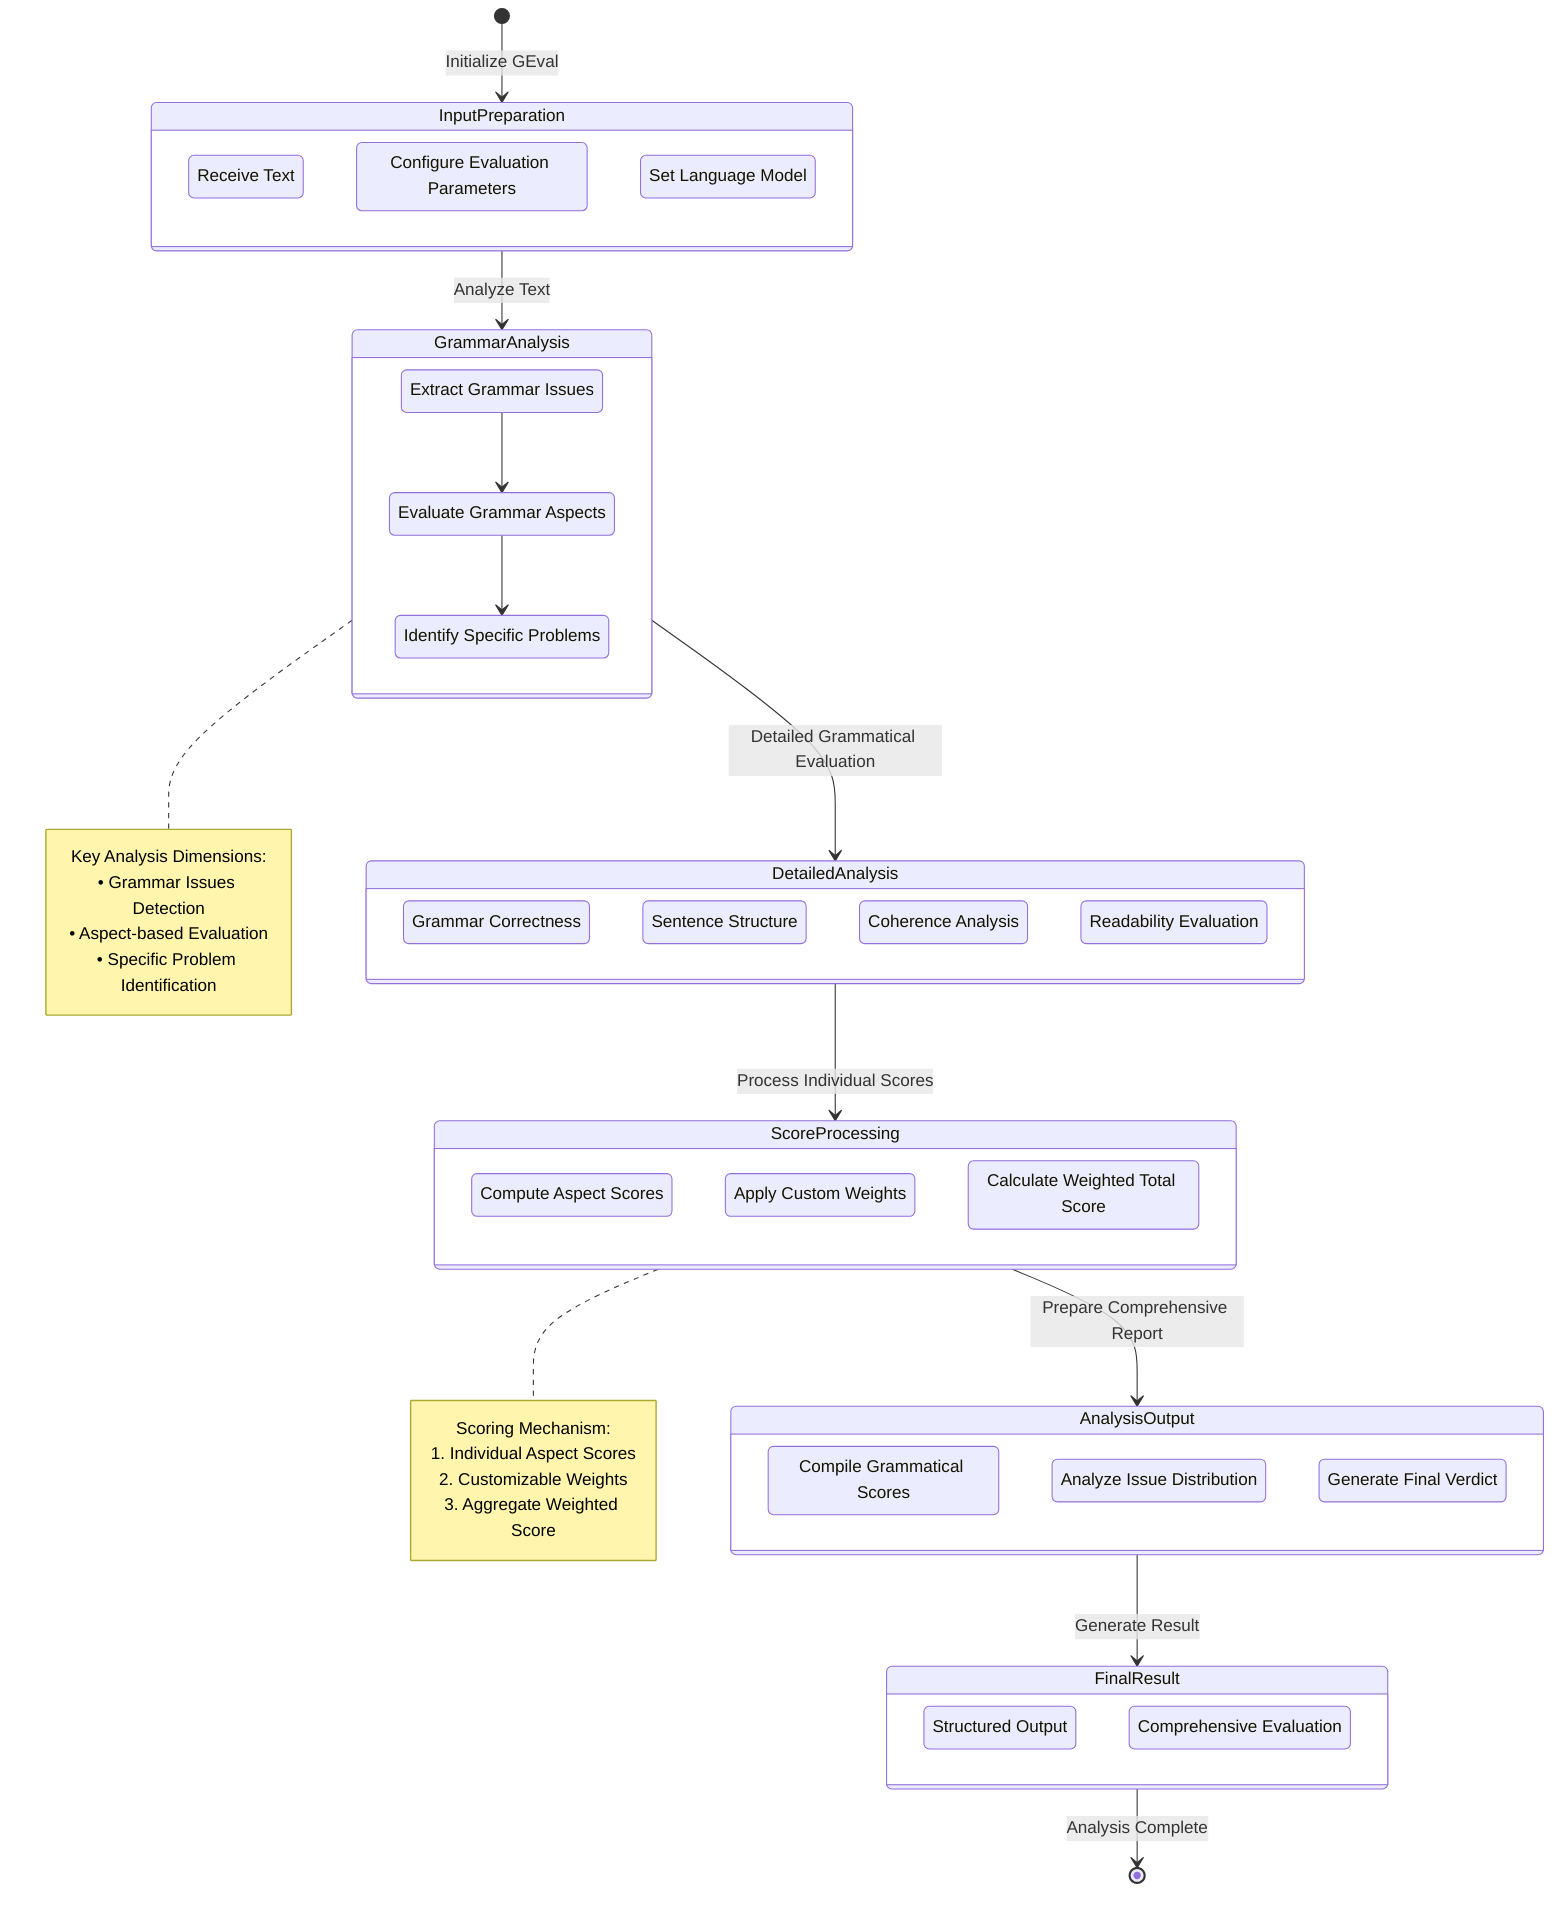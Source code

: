 stateDiagram-v2
    direction TB
    
    [*] --> InputPreparation : Initialize GEval
    
    state InputPreparation {
        text : Receive Text
        config : Configure Evaluation Parameters
        model : Set Language Model
    }
    
    state GrammarAnalysis {
        direction TB
        issues : Extract Grammar Issues
        aspects : Evaluate Grammar Aspects
        subissues : Identify Specific Problems
        
        issues --> aspects
        aspects --> subissues
    }
    
    state ScoreProcessing {
        direction TB
        calculate : Compute Aspect Scores
        weight : Apply Custom Weights
        aggregate : Calculate Weighted Total Score
    }
    
    state AnalysisOutput {
        direction TB
        scores : Compile Grammatical Scores
        distribution : Analyze Issue Distribution
        verdict : Generate Final Verdict
    }
    
    InputPreparation --> GrammarAnalysis : Analyze Text
    
    state DetailedAnalysis {
        direction TB
        correctness : Grammar Correctness
        structure : Sentence Structure
        coherence : Coherence Analysis
        readability : Readability Evaluation
    }
    
    GrammarAnalysis --> DetailedAnalysis : Detailed Grammatical Evaluation
    DetailedAnalysis --> ScoreProcessing : Process Individual Scores
    ScoreProcessing --> AnalysisOutput : Prepare Comprehensive Report
    
    note right of GrammarAnalysis
        Key Analysis Dimensions:
        • Grammar Issues Detection
        • Aspect-based Evaluation
        • Specific Problem Identification
    end note
    
    note right of ScoreProcessing
        Scoring Mechanism:
        1. Individual Aspect Scores
        2. Customizable Weights
        3. Aggregate Weighted Score
    end note
    
    AnalysisOutput --> FinalResult : Generate Result
    
    state FinalResult {
        json : Structured Output
        metrics : Comprehensive Evaluation
    }
    
    FinalResult --> [*] : Analysis Complete